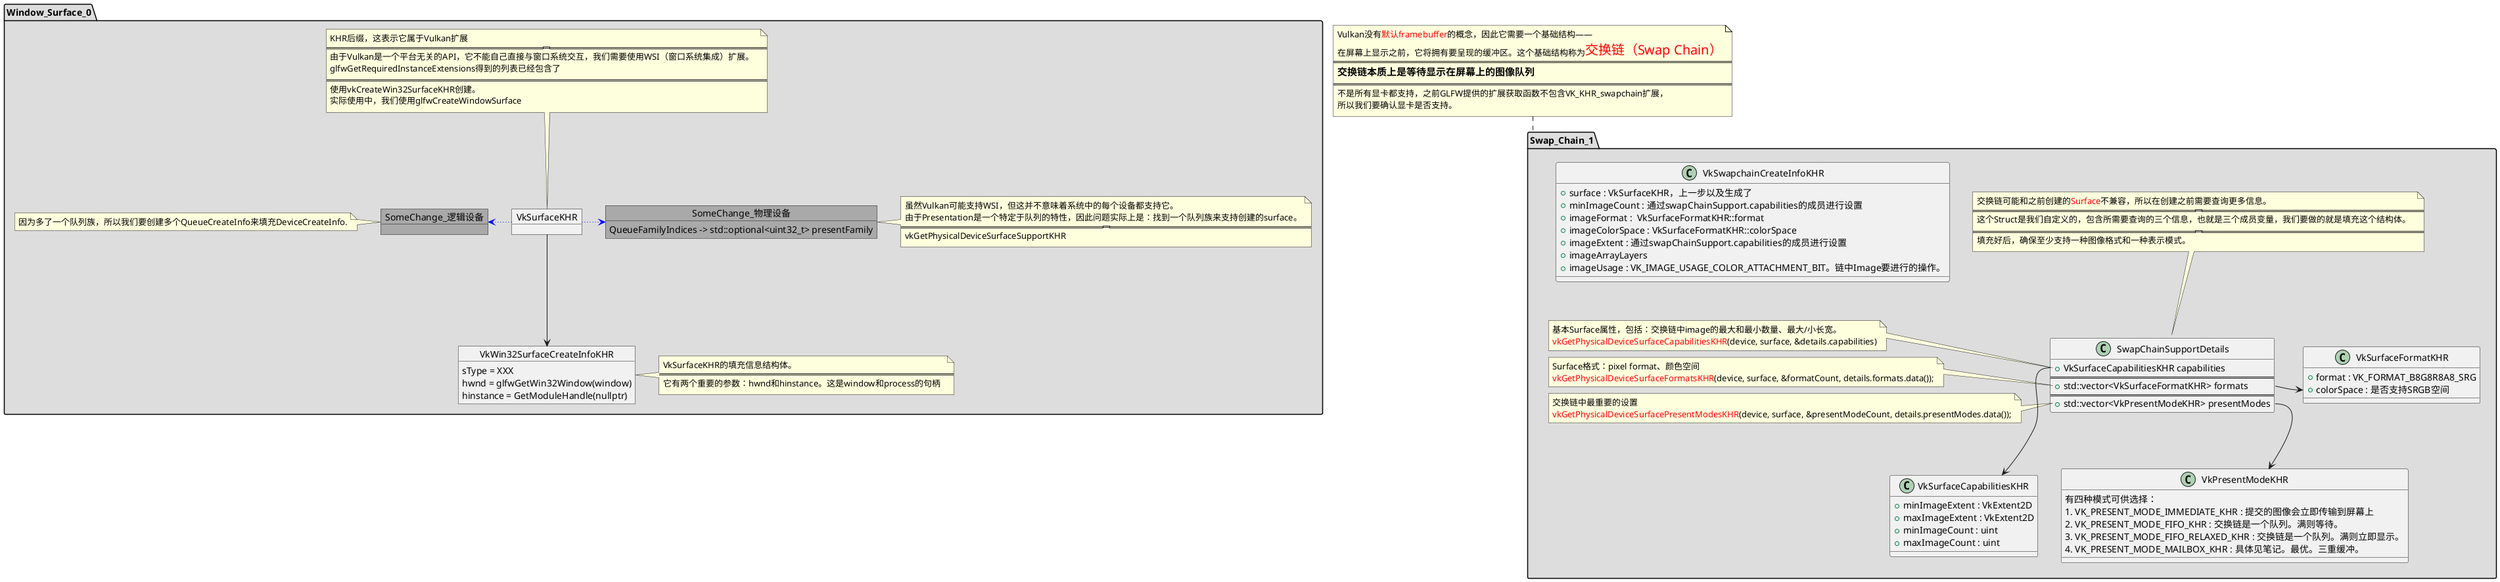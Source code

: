 @startuml
package Window_Surface_0 #DDDDDD{
    object VkSurfaceKHR
    note top
        KHR后缀，这表示它属于Vulkan扩展
        ================================
        由于Vulkan是一个平台无关的API，它不能自己直接与窗口系统交互，我们需要使用WSI（窗口系统集成）扩展。
        glfwGetRequiredInstanceExtensions得到的列表已经包含了
        =================================
        使用vkCreateWin32SurfaceKHR创建。
        实际使用中，我们使用glfwCreateWindowSurface
    end note

    object VkWin32SurfaceCreateInfoKHR{
        sType = XXX
        hwnd = glfwGetWin32Window(window)
        hinstance = GetModuleHandle(nullptr)
    }
    note right
        VkSurfaceKHR的填充信息结构体。
        ======================================
        它有两个重要的参数：hwnd和hinstance。这是window和process的句柄
    end note

    object SomeChange_物理设备 #DarkGray {
        QueueFamilyIndices -> std::optional<uint32_t> presentFamily

    }
    note right
        虽然Vulkan可能支持WSI，但这并不意味着系统中的每个设备都支持它。
        由于Presentation是一个特定于队列的特性，因此问题实际上是：找到一个队列族来支持创建的surface。
        =====================
        vkGetPhysicalDeviceSurfaceSupportKHR
    end note

    object SomeChange_逻辑设备 #DarkGray
    note left
        因为多了一个队列族，所以我们要创建多个QueueCreateInfo来填充DeviceCreateInfo.
    end note

    VkSurfaceKHR --> VkWin32SurfaceCreateInfoKHR
    VkSurfaceKHR .[#Blue,dotted]> SomeChange_物理设备
    VkSurfaceKHR -[#Blue,dotted]left-> SomeChange_逻辑设备
}

package Swap_Chain_1 #DDDDDD{

    class VkSurfaceCapabilitiesKHR{
        + minImageExtent : VkExtent2D
        + maxImageExtent : VkExtent2D
        + minImageCount : uint
        + maxImageCount : uint
    }

    class VkSurfaceFormatKHR{
        + format : VK_FORMAT_B8G8R8A8_SRG
        + colorSpace : 是否支持SRGB空间
    }

    class VkPresentModeKHR
    {
        有四种模式可供选择：
            1. VK_PRESENT_MODE_IMMEDIATE_KHR : 提交的图像会立即传输到屏幕上
            2. VK_PRESENT_MODE_FIFO_KHR : 交换链是一个队列。满则等待。
            3. VK_PRESENT_MODE_FIFO_RELAXED_KHR : 交换链是一个队列。满则立即显示。
            4. VK_PRESENT_MODE_MAILBOX_KHR : 具体见笔记。最优。三重缓冲。
    }

    class SwapChainSupportDetails{
        + VkSurfaceCapabilitiesKHR capabilities
        ==
        + std::vector<VkSurfaceFormatKHR> formats
        ==
        + std::vector<VkPresentModeKHR> presentModes
    }
    note top of SwapChainSupportDetails
        交换链可能和之前创建的<color:Red>Surface</color>不兼容，所以在创建之前需要查询更多信息。
        ==============================
        这个Struct是我们自定义的，包含所需要查询的三个信息，也就是三个成员变量，我们要做的就是填充这个结构体。
        ===============================
        填充好后，确保至少支持一种图像格式和一种表示模式。
    end note
    note left of SwapChainSupportDetails::capabilities
        基本Surface属性，包括：交换链中image的最大和最小数量、最大/小长宽。
        <color:#Red>vkGetPhysicalDeviceSurfaceCapabilitiesKHR</color>(device, surface, &details.capabilities)
    end note
    note left of SwapChainSupportDetails::formats
        Surface格式：pixel format、颜色空间
        <color:#Red>vkGetPhysicalDeviceSurfaceFormatsKHR</color>(device, surface, &formatCount, details.formats.data());
    end note
    note left of SwapChainSupportDetails::presentModes
        交换链中最重要的设置
        <color:#Red>vkGetPhysicalDeviceSurfacePresentModesKHR</color>(device, surface, &presentModeCount, details.presentModes.data());
    end note

    class VkSwapchainCreateInfoKHR{
        +surface : VkSurfaceKHR，上一步以及生成了
        +minImageCount : 通过swapChainSupport.capabilities的成员进行设置
        +imageFormat :  VkSurfaceFormatKHR::format
        +imageColorSpace : VkSurfaceFormatKHR::colorSpace
        +imageExtent : 通过swapChainSupport.capabilities的成员进行设置
        +imageArrayLayers
        +imageUsage : VK_IMAGE_USAGE_COLOR_ATTACHMENT_BIT。链中Image要进行的操作。
    }

    SwapChainSupportDetails::formats -> VkSurfaceFormatKHR
    SwapChainSupportDetails::presentModes --> VkPresentModeKHR
    SwapChainSupportDetails::capabilities --> VkSurfaceCapabilitiesKHR

}
note top of Swap_Chain_1
    Vulkan没有<color:#Red>默认framebuffer</color>的概念，因此它需要一个基础结构——
    在屏幕上显示之前，它将拥有要呈现的缓冲区。这个基础结构称为<size:20><color:Red>交换链（Swap Chain）
    ==============
    ==交换链本质上是等待显示在屏幕上的图像队列
    =================
    不是所有显卡都支持，之前GLFW提供的扩展获取函数不包含VK_KHR_swapchain扩展，
    所以我们要确认显卡是否支持。
end note

@enduml